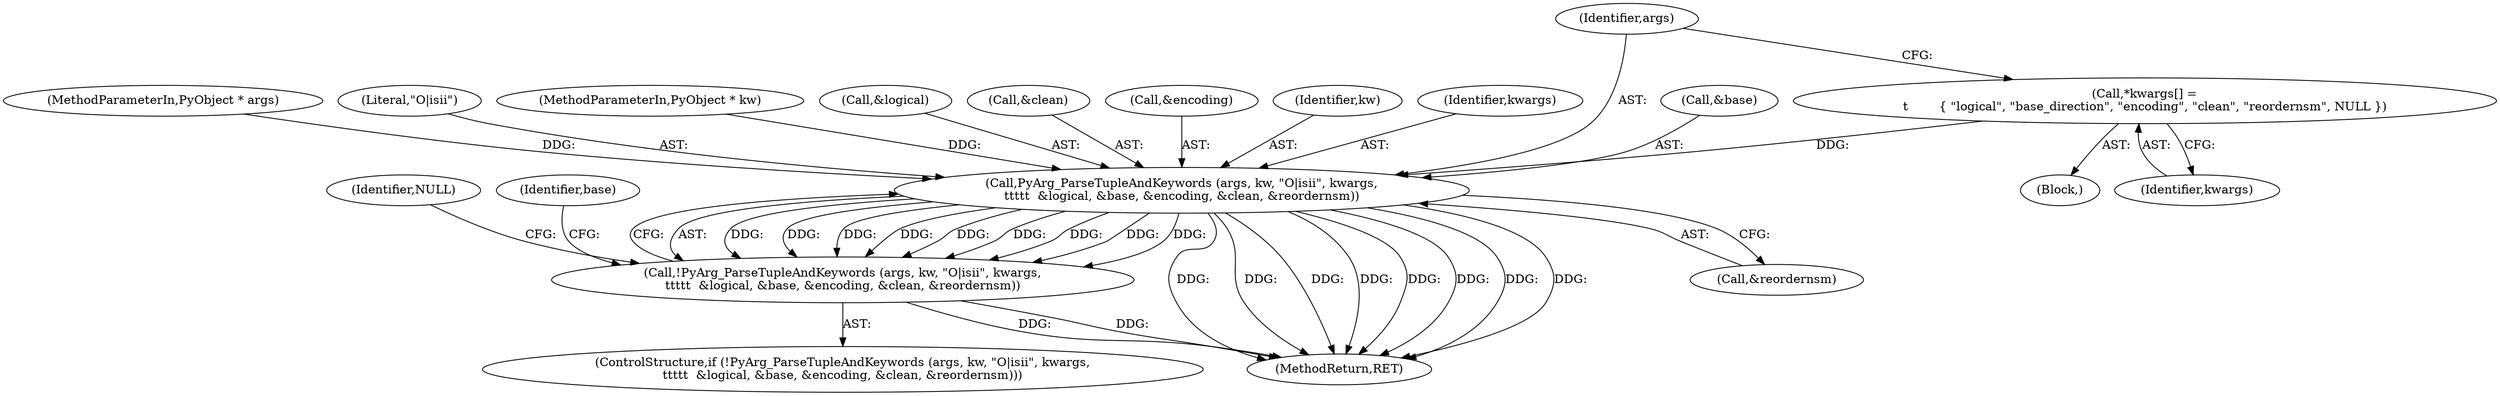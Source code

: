 digraph "1_pyfribidi_d2860c655357975e7b32d84e6b45e98f0dcecd7a@pointer" {
"1000133" [label="(Call,*kwargs[] =\n\t        { \"logical\", \"base_direction\", \"encoding\", \"clean\", \"reordernsm\", NULL })"];
"1000137" [label="(Call,PyArg_ParseTupleAndKeywords (args, kw, \"O|isii\", kwargs,\n\t\t\t\t\t  &logical, &base, &encoding, &clean, &reordernsm))"];
"1000136" [label="(Call,!PyArg_ParseTupleAndKeywords (args, kw, \"O|isii\", kwargs,\n\t\t\t\t\t  &logical, &base, &encoding, &clean, &reordernsm))"];
"1000146" [label="(Call,&encoding)"];
"1000202" [label="(MethodReturn,RET)"];
"1000139" [label="(Identifier,kw)"];
"1000153" [label="(Identifier,NULL)"];
"1000133" [label="(Call,*kwargs[] =\n\t        { \"logical\", \"base_direction\", \"encoding\", \"clean\", \"reordernsm\", NULL })"];
"1000134" [label="(Identifier,kwargs)"];
"1000111" [label="(Block,)"];
"1000141" [label="(Identifier,kwargs)"];
"1000109" [label="(MethodParameterIn,PyObject * args)"];
"1000140" [label="(Literal,\"O|isii\")"];
"1000110" [label="(MethodParameterIn,PyObject * kw)"];
"1000150" [label="(Call,&reordernsm)"];
"1000158" [label="(Identifier,base)"];
"1000142" [label="(Call,&logical)"];
"1000148" [label="(Call,&clean)"];
"1000136" [label="(Call,!PyArg_ParseTupleAndKeywords (args, kw, \"O|isii\", kwargs,\n\t\t\t\t\t  &logical, &base, &encoding, &clean, &reordernsm))"];
"1000138" [label="(Identifier,args)"];
"1000135" [label="(ControlStructure,if (!PyArg_ParseTupleAndKeywords (args, kw, \"O|isii\", kwargs,\n\t\t\t\t\t  &logical, &base, &encoding, &clean, &reordernsm)))"];
"1000137" [label="(Call,PyArg_ParseTupleAndKeywords (args, kw, \"O|isii\", kwargs,\n\t\t\t\t\t  &logical, &base, &encoding, &clean, &reordernsm))"];
"1000144" [label="(Call,&base)"];
"1000133" -> "1000111"  [label="AST: "];
"1000133" -> "1000134"  [label="CFG: "];
"1000134" -> "1000133"  [label="AST: "];
"1000138" -> "1000133"  [label="CFG: "];
"1000133" -> "1000137"  [label="DDG: "];
"1000137" -> "1000136"  [label="AST: "];
"1000137" -> "1000150"  [label="CFG: "];
"1000138" -> "1000137"  [label="AST: "];
"1000139" -> "1000137"  [label="AST: "];
"1000140" -> "1000137"  [label="AST: "];
"1000141" -> "1000137"  [label="AST: "];
"1000142" -> "1000137"  [label="AST: "];
"1000144" -> "1000137"  [label="AST: "];
"1000146" -> "1000137"  [label="AST: "];
"1000148" -> "1000137"  [label="AST: "];
"1000150" -> "1000137"  [label="AST: "];
"1000136" -> "1000137"  [label="CFG: "];
"1000137" -> "1000202"  [label="DDG: "];
"1000137" -> "1000202"  [label="DDG: "];
"1000137" -> "1000202"  [label="DDG: "];
"1000137" -> "1000202"  [label="DDG: "];
"1000137" -> "1000202"  [label="DDG: "];
"1000137" -> "1000202"  [label="DDG: "];
"1000137" -> "1000202"  [label="DDG: "];
"1000137" -> "1000202"  [label="DDG: "];
"1000137" -> "1000136"  [label="DDG: "];
"1000137" -> "1000136"  [label="DDG: "];
"1000137" -> "1000136"  [label="DDG: "];
"1000137" -> "1000136"  [label="DDG: "];
"1000137" -> "1000136"  [label="DDG: "];
"1000137" -> "1000136"  [label="DDG: "];
"1000137" -> "1000136"  [label="DDG: "];
"1000137" -> "1000136"  [label="DDG: "];
"1000137" -> "1000136"  [label="DDG: "];
"1000109" -> "1000137"  [label="DDG: "];
"1000110" -> "1000137"  [label="DDG: "];
"1000136" -> "1000135"  [label="AST: "];
"1000153" -> "1000136"  [label="CFG: "];
"1000158" -> "1000136"  [label="CFG: "];
"1000136" -> "1000202"  [label="DDG: "];
"1000136" -> "1000202"  [label="DDG: "];
}

